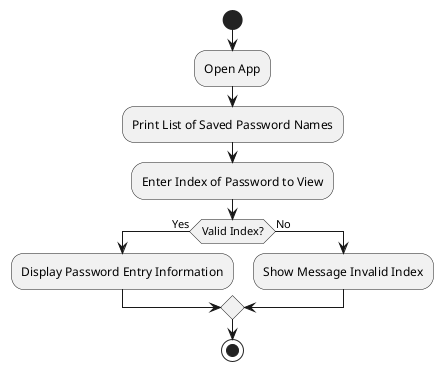 @startuml
'https://plantuml.com/activity-diagram-beta

start
:Open App;
:Print List of Saved Password Names;

:Enter Index of Password to View;
if (Valid Index?) then (Yes)
  :Display Password Entry Information;
else (No)
  :Show Message Invalid Index;
endif
stop

@enduml

